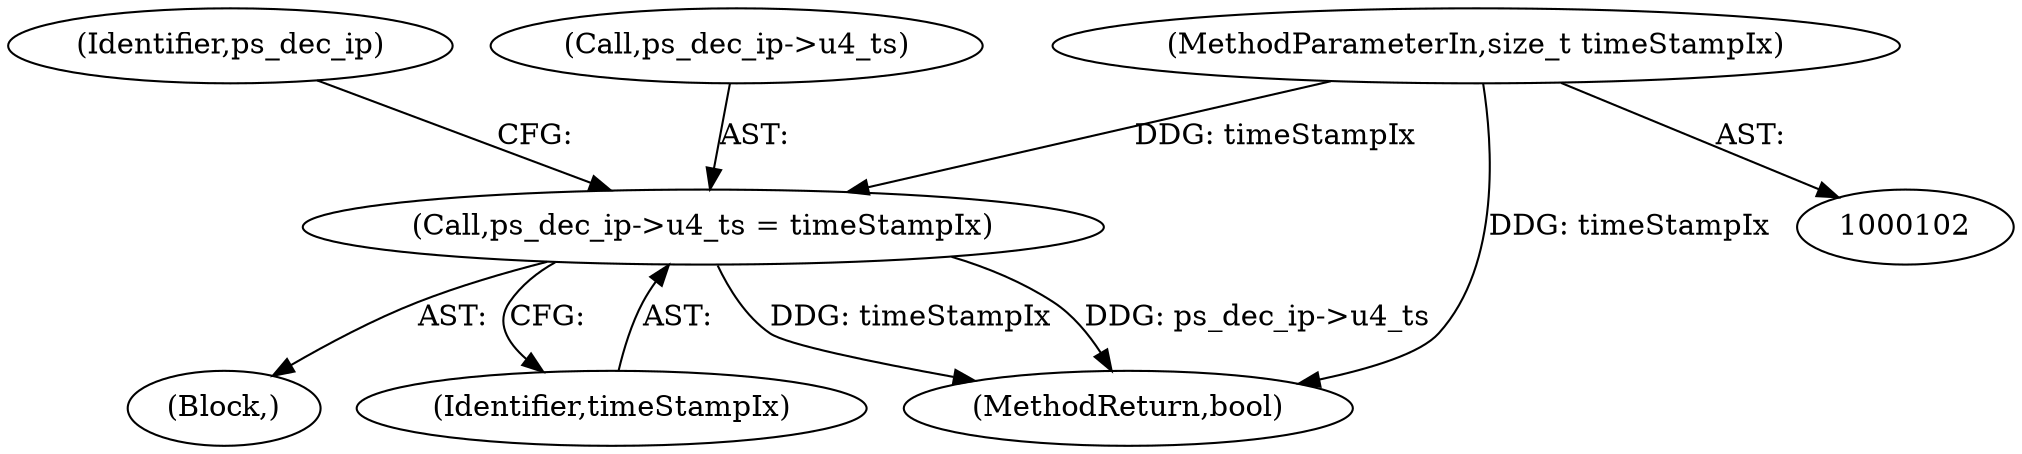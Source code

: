 digraph "0_Android_918eeaa29d99d257282fafec931b4bda0e3bae12_2@pointer" {
"1000136" [label="(Call,ps_dec_ip->u4_ts = timeStampIx)"];
"1000107" [label="(MethodParameterIn,size_t timeStampIx)"];
"1000107" [label="(MethodParameterIn,size_t timeStampIx)"];
"1000135" [label="(Block,)"];
"1000143" [label="(Identifier,ps_dec_ip)"];
"1000140" [label="(Identifier,timeStampIx)"];
"1000280" [label="(MethodReturn,bool)"];
"1000136" [label="(Call,ps_dec_ip->u4_ts = timeStampIx)"];
"1000137" [label="(Call,ps_dec_ip->u4_ts)"];
"1000136" -> "1000135"  [label="AST: "];
"1000136" -> "1000140"  [label="CFG: "];
"1000137" -> "1000136"  [label="AST: "];
"1000140" -> "1000136"  [label="AST: "];
"1000143" -> "1000136"  [label="CFG: "];
"1000136" -> "1000280"  [label="DDG: timeStampIx"];
"1000136" -> "1000280"  [label="DDG: ps_dec_ip->u4_ts"];
"1000107" -> "1000136"  [label="DDG: timeStampIx"];
"1000107" -> "1000102"  [label="AST: "];
"1000107" -> "1000280"  [label="DDG: timeStampIx"];
}
